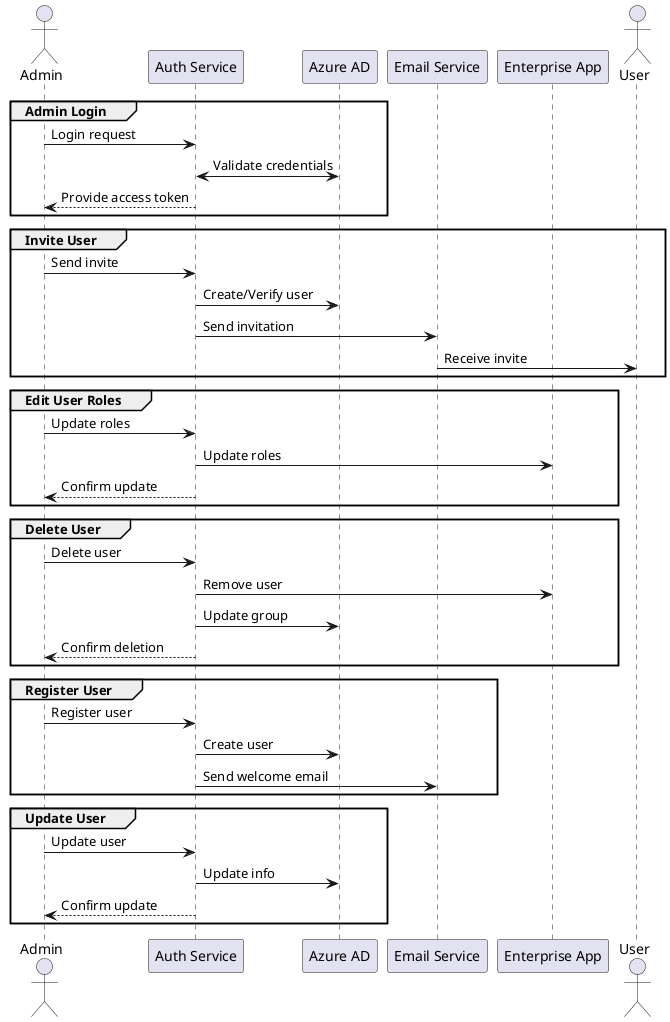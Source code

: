 @startuml User Management Flows (Concise)

actor Admin
participant "Auth Service" as AuthService
participant "Azure AD" as AzureAD
participant "Email Service" as EmailService
participant "Enterprise App" as EnterpriseApp
actor User

group Admin Login
    Admin -> AuthService: Login request
    AuthService <-> AzureAD: Validate credentials
    AuthService --> Admin: Provide access token
end

group Invite User
    Admin -> AuthService: Send invite
    AuthService -> AzureAD: Create/Verify user
    AuthService -> EmailService: Send invitation
    EmailService -> User: Receive invite
end

group Edit User Roles
    Admin -> AuthService: Update roles
    AuthService -> EnterpriseApp: Update roles
    AuthService --> Admin: Confirm update
end

group Delete User
    Admin -> AuthService: Delete user
    AuthService -> EnterpriseApp: Remove user
    AuthService -> AzureAD: Update group
    AuthService --> Admin: Confirm deletion
end

group Register User
    Admin -> AuthService: Register user
    AuthService -> AzureAD: Create user
    AuthService -> EmailService: Send welcome email
end

group Update User
    Admin -> AuthService: Update user
    AuthService -> AzureAD: Update info
    AuthService --> Admin: Confirm update
end

@enduml
